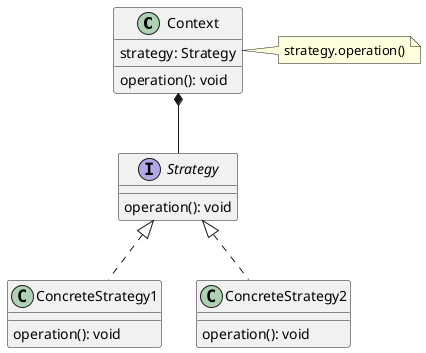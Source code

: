 @startuml 策略模式
skinparam classAttributeIconSize 0

class Context {
  strategy: Strategy
  operation(): void
}
note as N1
strategy.operation()
end note
interface Strategy {
  operation(): void
}
class ConcreteStrategy1 implements Strategy {
  operation(): void
}
class ConcreteStrategy2 implements Strategy {
  operation(): void
}

Context .> N1
Context *-- Strategy
@enduml